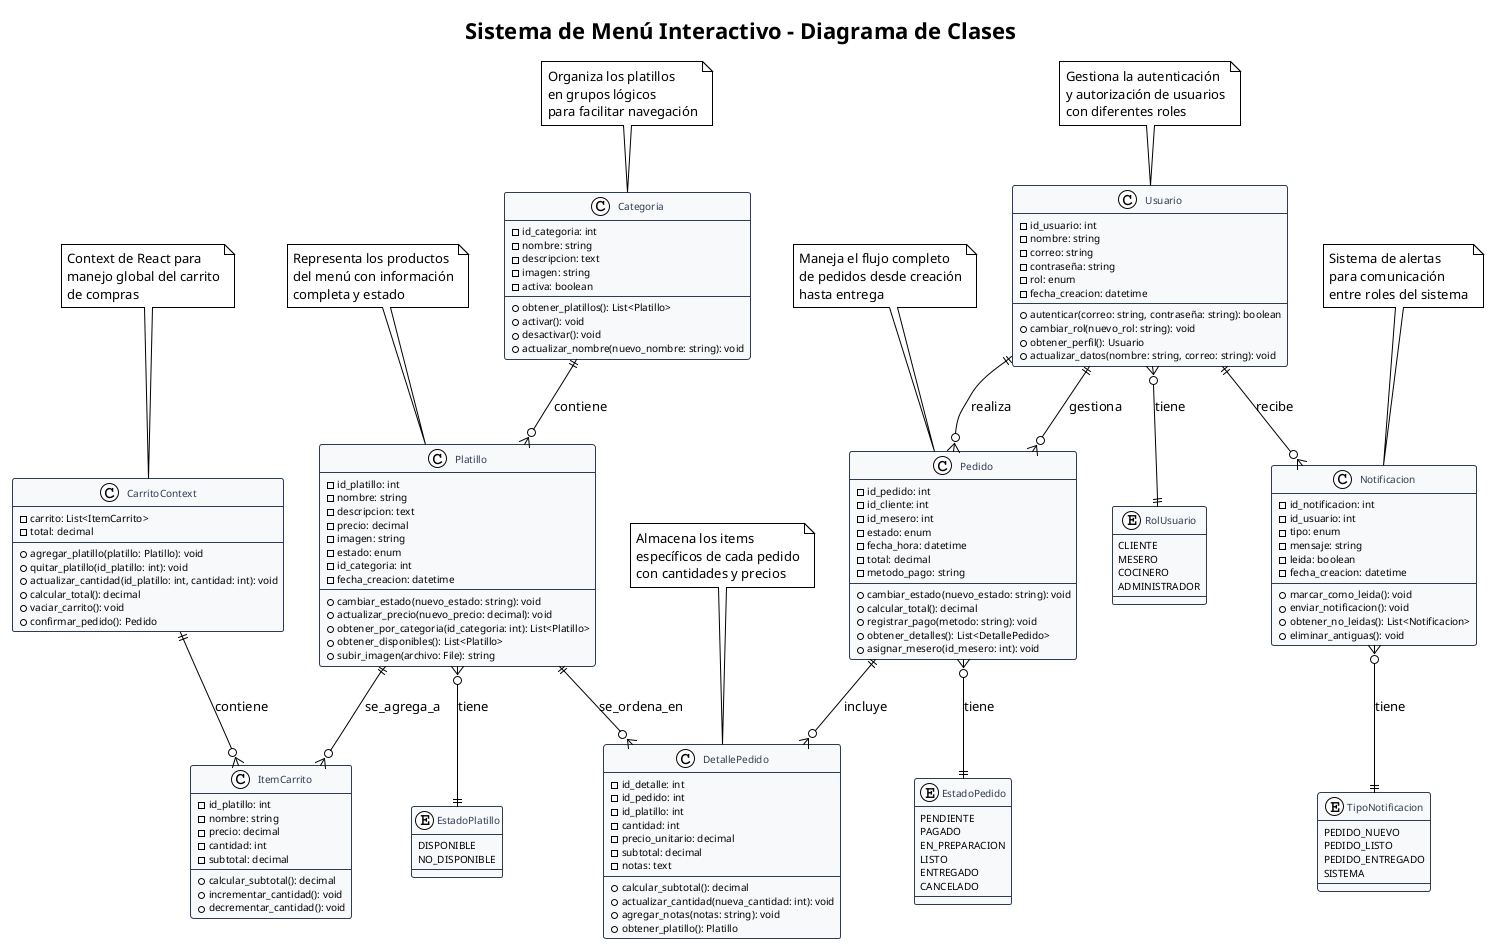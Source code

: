 @startuml Sistema_Menu_Interactivo_Clases

!theme plain
skinparam backgroundColor #FFFFFF
skinparam classBackgroundColor #F8F9FA
skinparam classBorderColor #2E3B55
skinparam classFontColor #2E3B55
skinparam classFontSize 12
skinparam classAttributeFontSize 10
skinparam classMethodFontSize 10

title Sistema de Menú Interactivo - Diagrama de Clases

' ==========================================
' CLASE USUARIO
' ==========================================
class Usuario {
    -id_usuario: int
    -nombre: string
    -correo: string
    -contraseña: string
    -rol: enum
    -fecha_creacion: datetime
    --
    +autenticar(correo: string, contraseña: string): boolean
    +cambiar_rol(nuevo_rol: string): void
    +obtener_perfil(): Usuario
    +actualizar_datos(nombre: string, correo: string): void
}

' ==========================================
' CLASE PLATILLO
' ==========================================
class Platillo {
    -id_platillo: int
    -nombre: string
    -descripcion: text
    -precio: decimal
    -imagen: string
    -estado: enum
    -id_categoria: int
    -fecha_creacion: datetime
    --
    +cambiar_estado(nuevo_estado: string): void
    +actualizar_precio(nuevo_precio: decimal): void
    +obtener_por_categoria(id_categoria: int): List<Platillo>
    +obtener_disponibles(): List<Platillo>
    +subir_imagen(archivo: File): string
}

' ==========================================
' CLASE CATEGORIA
' ==========================================
class Categoria {
    -id_categoria: int
    -nombre: string
    -descripcion: text
    -imagen: string
    -activa: boolean
    --
    +obtener_platillos(): List<Platillo>
    +activar(): void
    +desactivar(): void
    +actualizar_nombre(nuevo_nombre: string): void
}

' ==========================================
' CLASE PEDIDO
' ==========================================
class Pedido {
    -id_pedido: int
    -id_cliente: int
    -id_mesero: int
    -estado: enum
    -fecha_hora: datetime
    -total: decimal
    -metodo_pago: string
    --
    +cambiar_estado(nuevo_estado: string): void
    +calcular_total(): decimal
    +registrar_pago(metodo: string): void
    +obtener_detalles(): List<DetallePedido>
    +asignar_mesero(id_mesero: int): void
}

' ==========================================
' CLASE DETALLE_PEDIDO
' ==========================================
class DetallePedido {
    -id_detalle: int
    -id_pedido: int
    -id_platillo: int
    -cantidad: int
    -precio_unitario: decimal
    -subtotal: decimal
    -notas: text
    --
    +calcular_subtotal(): decimal
    +actualizar_cantidad(nueva_cantidad: int): void
    +agregar_notas(notas: string): void
    +obtener_platillo(): Platillo
}

' ==========================================
' CLASE NOTIFICACION
' ==========================================
class Notificacion {
    -id_notificacion: int
    -id_usuario: int
    -tipo: enum
    -mensaje: string
    -leida: boolean
    -fecha_creacion: datetime
    --
    +marcar_como_leida(): void
    +enviar_notificacion(): void
    +obtener_no_leidas(): List<Notificacion>
    +eliminar_antiguas(): void
}

' ==========================================
' CLASE CARRITO (CONTEXT REACT)
' ==========================================
class CarritoContext {
    -carrito: List<ItemCarrito>
    -total: decimal
    --
    +agregar_platillo(platillo: Platillo): void
    +quitar_platillo(id_platillo: int): void
    +actualizar_cantidad(id_platillo: int, cantidad: int): void
    +calcular_total(): decimal
    +vaciar_carrito(): void
    +confirmar_pedido(): Pedido
}

' ==========================================
' CLASE ITEM_CARRITO
' ==========================================
class ItemCarrito {
    -id_platillo: int
    -nombre: string
    -precio: decimal
    -cantidad: int
    -subtotal: decimal
    --
    +calcular_subtotal(): decimal
    +incrementar_cantidad(): void
    +decrementar_cantidad(): void
}

' ==========================================
' ENUMERACIONES
' ==========================================
enum EstadoPedido {
    PENDIENTE
    PAGADO
    EN_PREPARACION
    LISTO
    ENTREGADO
    CANCELADO
}

enum RolUsuario {
    CLIENTE
    MESERO
    COCINERO
    ADMINISTRADOR
}

enum EstadoPlatillo {
    DISPONIBLE
    NO_DISPONIBLE
}

enum TipoNotificacion {
    PEDIDO_NUEVO
    PEDIDO_LISTO
    PEDIDO_ENTREGADO
    SISTEMA
}

' ==========================================
' RELACIONES
' ==========================================

' Usuario - Pedido (1:N)
Usuario ||--o{ Pedido : "realiza"
Usuario ||--o{ Pedido : "gestiona"

' Usuario - Notificacion (1:N)
Usuario ||--o{ Notificacion : "recibe"

' Categoria - Platillo (1:N)
Categoria ||--o{ Platillo : "contiene"

' Pedido - DetallePedido (1:N)
Pedido ||--o{ DetallePedido : "incluye"

' Platillo - DetallePedido (1:N)
Platillo ||--o{ DetallePedido : "se_ordena_en"

' CarritoContext - ItemCarrito (1:N)
CarritoContext ||--o{ ItemCarrito : "contiene"

' Platillo - ItemCarrito (1:N)
Platillo ||--o{ ItemCarrito : "se_agrega_a"

' Relaciones con enumeraciones
Pedido }o--|| EstadoPedido : "tiene"
Usuario }o--|| RolUsuario : "tiene"
Platillo }o--|| EstadoPlatillo : "tiene"
Notificacion }o--|| TipoNotificacion : "tiene"

' ==========================================
' NOTAS EXPLICATIVAS
' ==========================================
note top of Usuario
  Gestiona la autenticación
  y autorización de usuarios
  con diferentes roles
end note

note top of Platillo
  Representa los productos
  del menú con información
  completa y estado
end note

note top of Pedido
  Maneja el flujo completo
  de pedidos desde creación
  hasta entrega
end note

note top of CarritoContext
  Context de React para
  manejo global del carrito
  de compras
end note

note top of Categoria
  Organiza los platillos
  en grupos lógicos
  para facilitar navegación
end note

note top of DetallePedido
  Almacena los items
  específicos de cada pedido
  con cantidades y precios
end note

note top of Notificacion
  Sistema de alertas
  para comunicación
  entre roles del sistema
end note

@enduml 